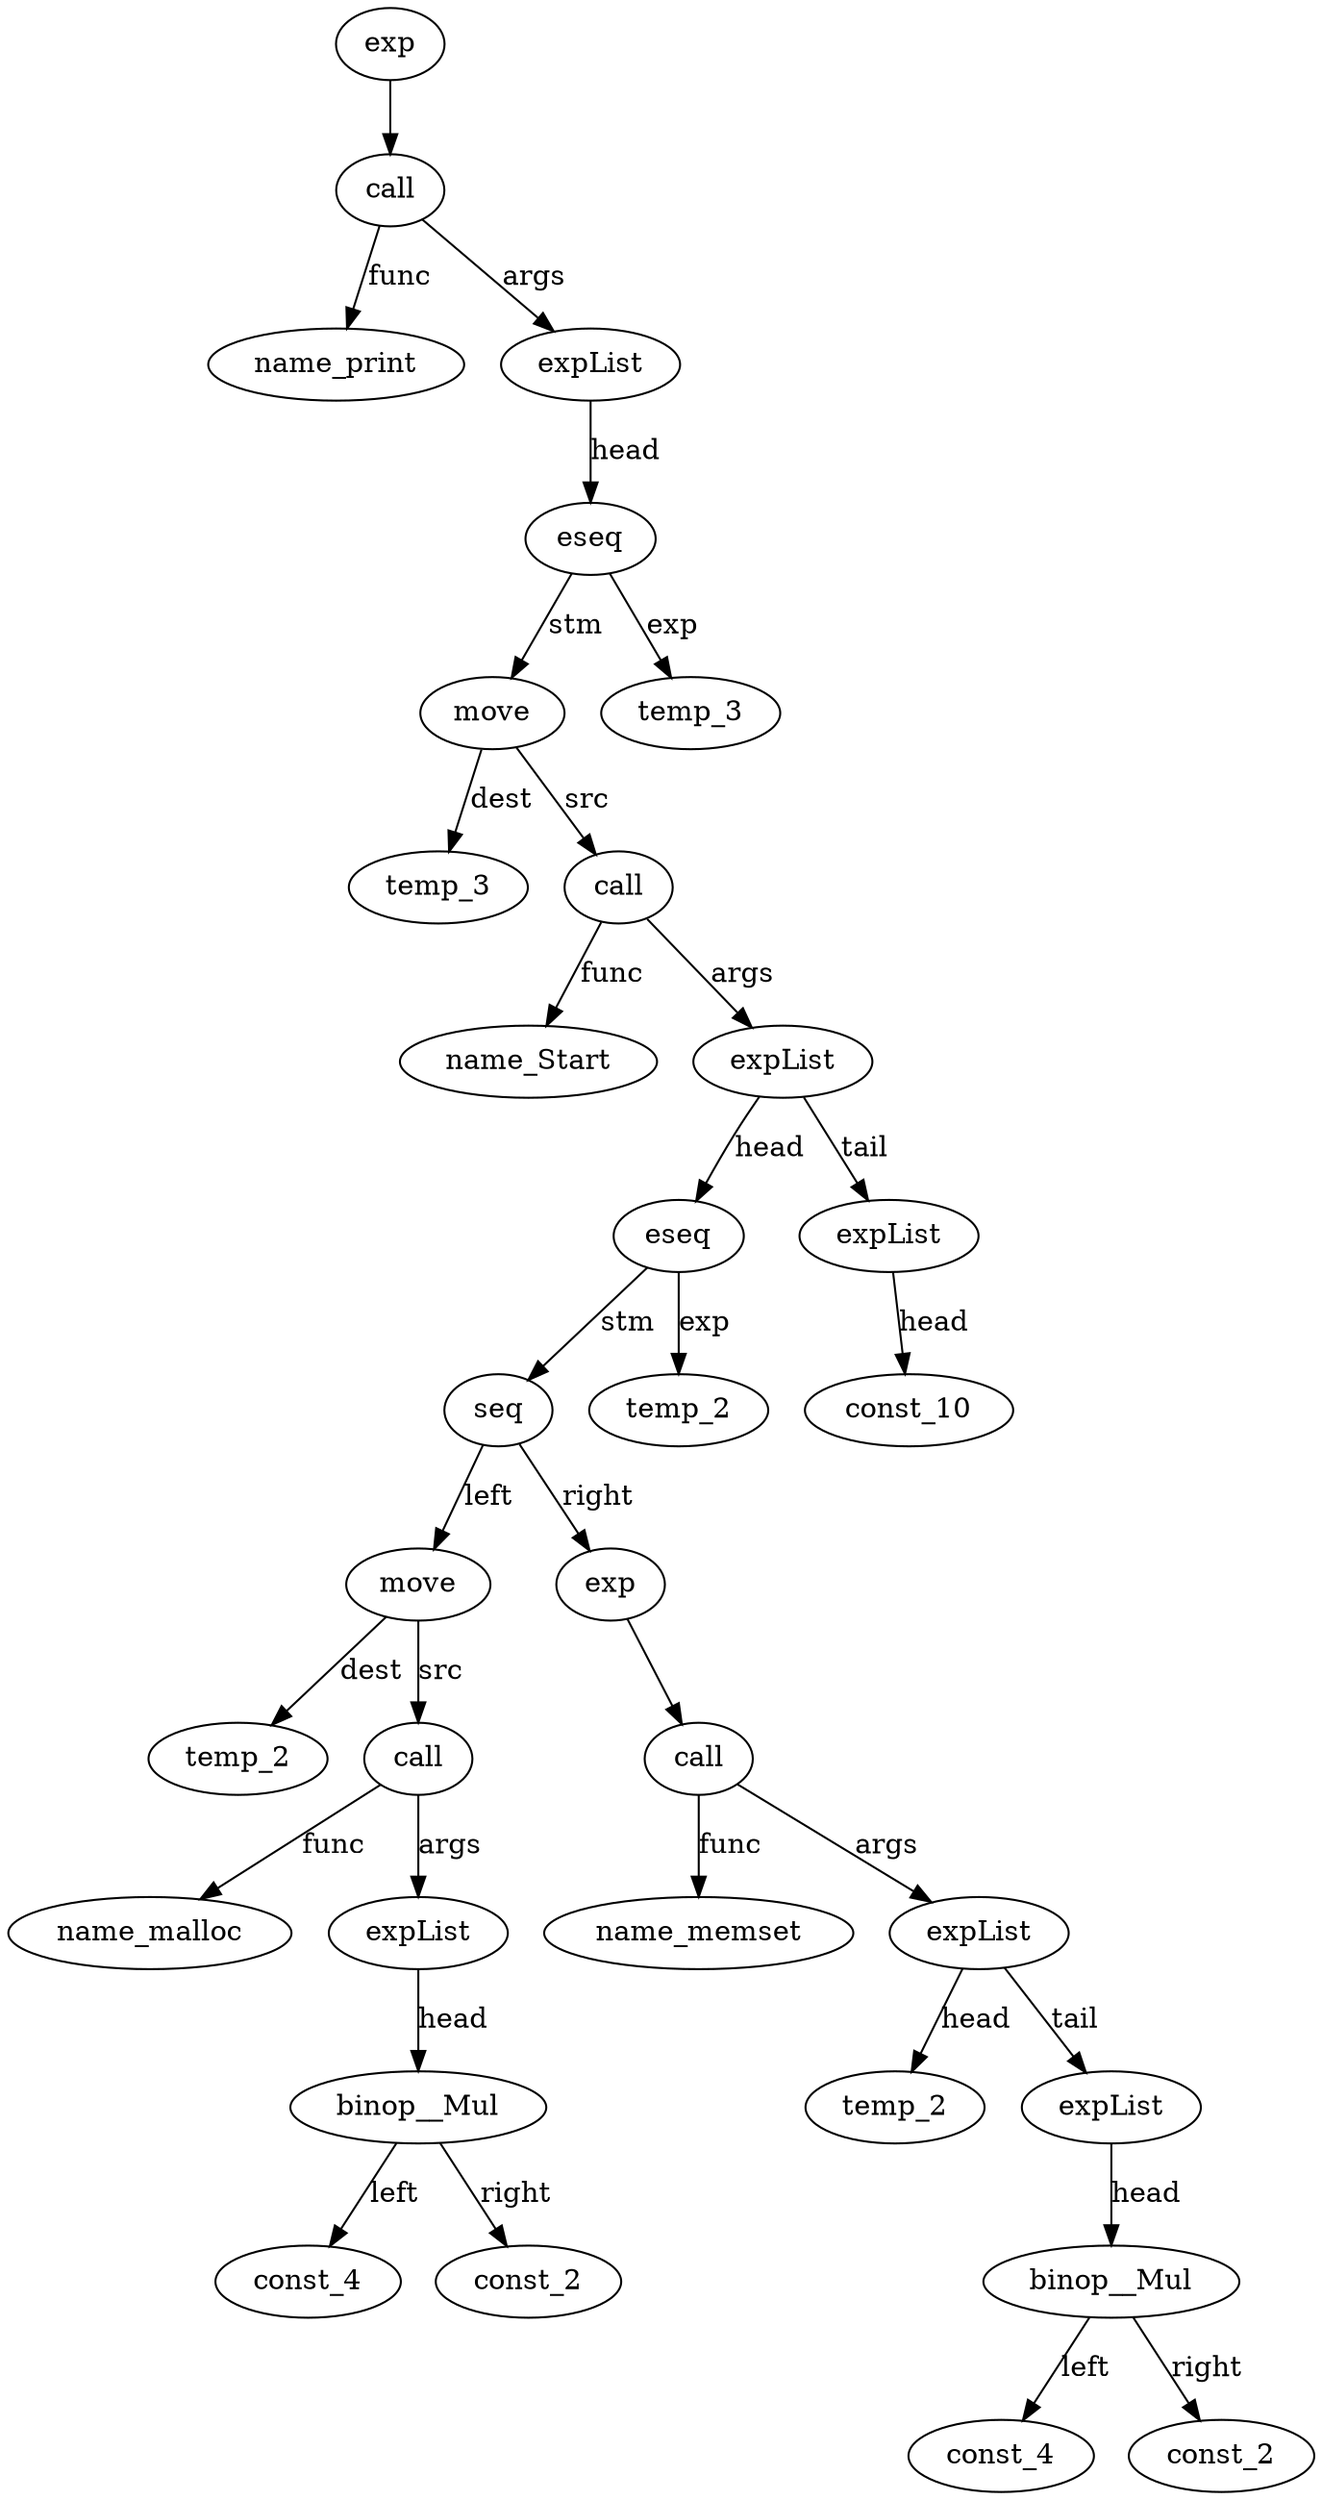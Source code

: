 digraph {
name_print__id_0 [ label="name_print" ]; 
temp_3__id_1 [ label="temp_3" ]; 
name_Start__id_2 [ label="name_Start" ]; 
temp_2__id_3 [ label="temp_2" ]; 
name_malloc__id_4 [ label="name_malloc" ]; 
const_4__id_5 [ label="const_4" ]; 
const_2__id_6 [ label="const_2" ]; 
binop__Mul__id_7 [ label="binop__Mul" ]; 
binop__Mul__id_7 -> const_2__id_6 [ label="right"] ; 
binop__Mul__id_7 -> const_4__id_5 [ label="left"] ; 
expList__id_8 [ label="expList" ]; 
expList__id_8 -> binop__Mul__id_7 [ label="head"] ; 
call__id_9 [ label="call" ]; 
call__id_9 -> name_malloc__id_4 [ label="func"] ; 
call__id_9 -> expList__id_8 [ label="args"] ; 
move__id_10 [ label="move" ]; 
move__id_10 -> temp_2__id_3 [ label="dest"] ; 
move__id_10 -> call__id_9 [ label="src"] ; 
name_memset__id_11 [ label="name_memset" ]; 
temp_2__id_12 [ label="temp_2" ]; 
const_4__id_13 [ label="const_4" ]; 
const_2__id_14 [ label="const_2" ]; 
binop__Mul__id_15 [ label="binop__Mul" ]; 
binop__Mul__id_15 -> const_2__id_14 [ label="right"] ; 
binop__Mul__id_15 -> const_4__id_13 [ label="left"] ; 
expList__id_16 [ label="expList" ]; 
expList__id_16 -> binop__Mul__id_15 [ label="head"] ; 
expList__id_17 [ label="expList" ]; 
expList__id_17 -> temp_2__id_12 [ label="head"] ; 
expList__id_17 -> expList__id_16 [ label="tail"] ; 
call__id_18 [ label="call" ]; 
call__id_18 -> name_memset__id_11 [ label="func"] ; 
call__id_18 -> expList__id_17 [ label="args"] ; 
exp__id_19 [ label="exp" ]; 
exp__id_19 -> call__id_18 ; 
seq__id_20 [ label="seq" ]; 
seq__id_20 -> move__id_10 [ label="left"] ; 
seq__id_20 -> exp__id_19 [ label="right"] ; 
temp_2__id_21 [ label="temp_2" ]; 
eseq__id_22 [ label="eseq" ]; 
eseq__id_22 -> temp_2__id_21 [ label="exp"] ; 
eseq__id_22 -> seq__id_20 [ label="stm"] ; 
const_10__id_23 [ label="const_10" ]; 
expList__id_24 [ label="expList" ]; 
expList__id_24 -> const_10__id_23 [ label="head"] ; 
expList__id_25 [ label="expList" ]; 
expList__id_25 -> eseq__id_22 [ label="head"] ; 
expList__id_25 -> expList__id_24 [ label="tail"] ; 
call__id_26 [ label="call" ]; 
call__id_26 -> name_Start__id_2 [ label="func"] ; 
call__id_26 -> expList__id_25 [ label="args"] ; 
move__id_27 [ label="move" ]; 
move__id_27 -> temp_3__id_1 [ label="dest"] ; 
move__id_27 -> call__id_26 [ label="src"] ; 
temp_3__id_28 [ label="temp_3" ]; 
eseq__id_29 [ label="eseq" ]; 
eseq__id_29 -> temp_3__id_28 [ label="exp"] ; 
eseq__id_29 -> move__id_27 [ label="stm"] ; 
expList__id_30 [ label="expList" ]; 
expList__id_30 -> eseq__id_29 [ label="head"] ; 
call__id_31 [ label="call" ]; 
call__id_31 -> name_print__id_0 [ label="func"] ; 
call__id_31 -> expList__id_30 [ label="args"] ; 
exp__id_32 [ label="exp" ]; 
exp__id_32 -> call__id_31 ; 

}